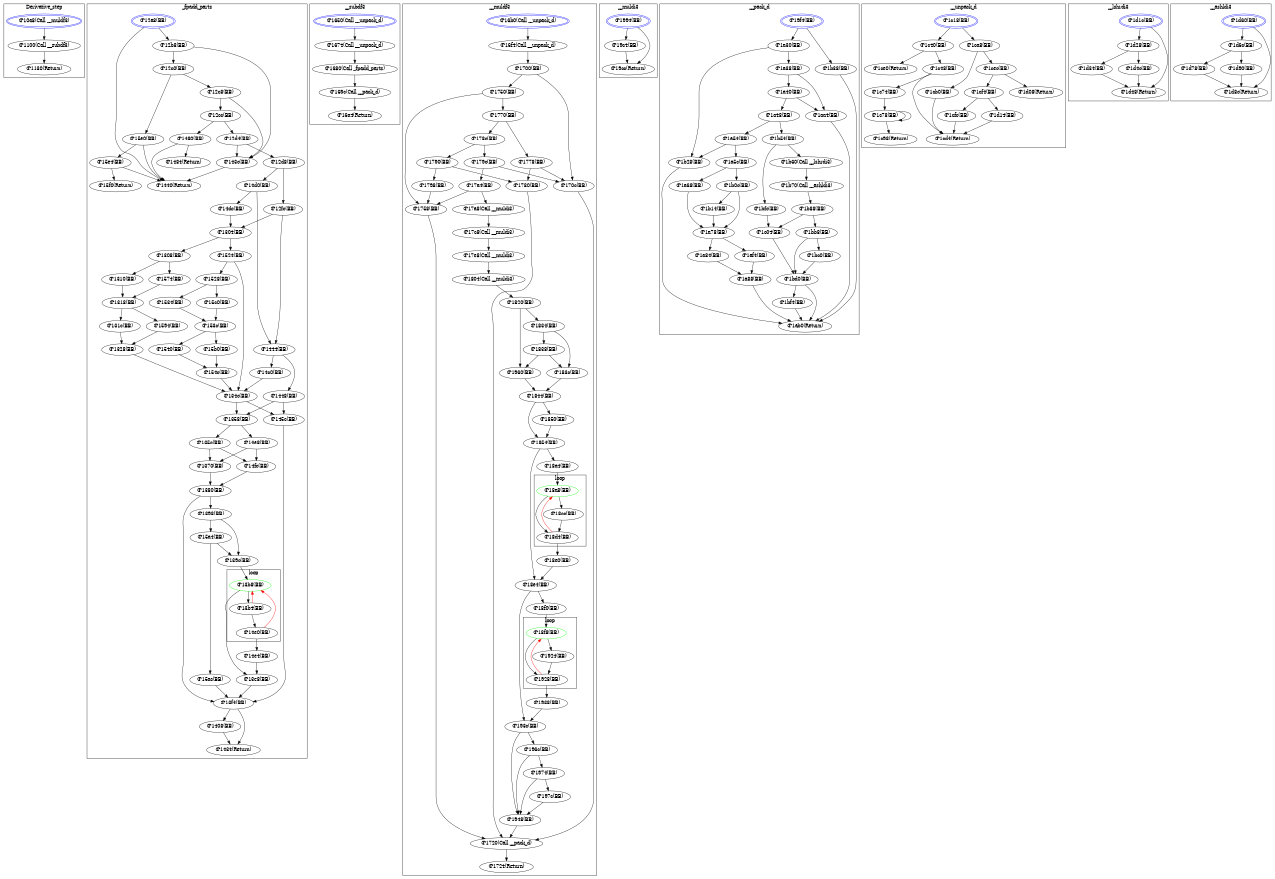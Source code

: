 digraph d {
size="8.5,7";

subgraph cluster_Derivative_step {
	graph [label = "Derivative_step"];
	node_10a8 [peripheries=2]
	node_10a8 [label = "@10a8(Call __muldf3)", color=blue];
	node_1100 [label = "@1100(Call __subdf3)"];
	node_1130 [label = "@1130(Return)"];
}
node_10a8 -> node_1100;
node_1100 -> node_1130;

subgraph cluster__fpadd_parts {
	graph [label = "_fpadd_parts"];
	node_12a8 [peripheries=2]
subgraph cluster_loop_13b8 {
	graph [label = "loop"];
	node_13b8 [color = green]
	node_13b8 [label = "@13b8(BB)"];
	node_13b4 [label = "@13b4(BB)"];
}
subgraph cluster_loop_13b8 {
	graph [label = "loop"];
	node_13b8 [color = green]
	node_13b8 [label = "@13b8(BB)"];
	node_14e0 [label = "@14e0(BB)"];
	node_13b4 [label = "@13b4(BB)"];
}
	node_12a8 [label = "@12a8(BB)", color=blue];
	node_12b8 [label = "@12b8(BB)"];
	node_12c0 [label = "@12c0(BB)"];
	node_12c8 [label = "@12c8(BB)"];
	node_12cc [label = "@12cc(BB)"];
	node_12d4 [label = "@12d4(BB)"];
	node_12d8 [label = "@12d8(BB)"];
	node_12fc [label = "@12fc(BB)"];
	node_1304 [label = "@1304(BB)"];
	node_1308 [label = "@1308(BB)"];
	node_1310 [label = "@1310(BB)"];
	node_1318 [label = "@1318(BB)"];
	node_131c [label = "@131c(BB)"];
	node_1328 [label = "@1328(BB)"];
	node_134c [label = "@134c(BB)"];
	node_1358 [label = "@1358(BB)"];
	node_135c [label = "@135c(BB)"];
	node_1370 [label = "@1370(BB)"];
	node_1380 [label = "@1380(BB)"];
	node_1398 [label = "@1398(BB)"];
	node_139c [label = "@139c(BB)"];
	node_13e8 [label = "@13e8(BB)"];
	node_13f4 [label = "@13f4(BB)"];
	node_1408 [label = "@1408(BB)"];
	node_1434 [label = "@1434(Return)"];
	node_143c [label = "@143c(BB)"];
	node_1440 [label = "@1440(Return)"];
	node_1444 [label = "@1444(BB)"];
	node_1448 [label = "@1448(BB)"];
	node_145c [label = "@145c(BB)"];
	node_1480 [label = "@1480(BB)"];
	node_1484 [label = "@1484(Return)"];
	node_14c0 [label = "@14c0(BB)"];
	node_14d0 [label = "@14d0(BB)"];
	node_14dc [label = "@14dc(BB)"];
	node_14e4 [label = "@14e4(BB)"];
	node_14e8 [label = "@14e8(BB)"];
	node_14fc [label = "@14fc(BB)"];
	node_1524 [label = "@1524(BB)"];
	node_1528 [label = "@1528(BB)"];
	node_1534 [label = "@1534(BB)"];
	node_153c [label = "@153c(BB)"];
	node_1540 [label = "@1540(BB)"];
	node_154c [label = "@154c(BB)"];
	node_1574 [label = "@1574(BB)"];
	node_1594 [label = "@1594(BB)"];
	node_15a4 [label = "@15a4(BB)"];
	node_15ac [label = "@15ac(BB)"];
	node_15b0 [label = "@15b0(BB)"];
	node_15c0 [label = "@15c0(BB)"];
	node_15e0 [label = "@15e0(BB)"];
	node_15e4 [label = "@15e4(BB)"];
	node_15f0 [label = "@15f0(Return)"];
}
node_12a8 -> node_1440;
node_12a8 -> node_12b8;
node_12b8 -> node_143c;
node_12b8 -> node_12c0;
node_12c0 -> node_15e0;
node_12c0 -> node_12c8;
node_12c8 -> node_143c;
node_12c8 -> node_12cc;
node_12cc -> node_1480;
node_12cc -> node_12d4;
node_12d4 -> node_143c;
node_12d4 -> node_12d8;
node_12d8 -> node_14d0;
node_12d8 -> node_12fc;
node_12fc -> node_1444;
node_12fc -> node_1304;
node_1304 -> node_1524;
node_1304 -> node_1308;
node_1308 -> node_1574;
node_1308 -> node_1310;
node_1310 -> node_1318;
node_1318 -> node_1594;
node_1318 -> node_131c;
node_131c -> node_1328;
node_1328 -> node_134c;
node_134c -> node_145c;
node_134c -> node_1358;
node_1358 -> node_14e8;
node_1358 -> node_135c;
node_135c -> node_14fc;
node_135c -> node_1370;
node_1370 -> node_1380;
node_1380 -> node_13f4;
node_1380 -> node_1398;
node_1398 -> node_15a4;
node_1398 -> node_139c;
node_139c -> node_13b8;
node_13b4 -> node_14e0;
node_13b4 -> node_13b8[color=red];
node_13b8 -> node_13b4;
node_13b8 -> node_13e8;
node_13e8 -> node_13f4;
node_13f4 -> node_1434;
node_13f4 -> node_1408;
node_1408 -> node_1434;
node_143c -> node_1440;
node_1444 -> node_14c0;
node_1444 -> node_1448;
node_1448 -> node_1358;
node_1448 -> node_145c;
node_145c -> node_13f4;
node_1480 -> node_1440;
node_1480 -> node_1484;
node_14c0 -> node_134c;
node_14d0 -> node_1444;
node_14d0 -> node_14dc;
node_14dc -> node_1304;
node_14e0 -> node_13b8[color=red];
node_14e0 -> node_14e4;
node_14e4 -> node_13e8;
node_14e8 -> node_1370;
node_14e8 -> node_14fc;
node_14fc -> node_1380;
node_1524 -> node_134c;
node_1524 -> node_1528;
node_1528 -> node_15c0;
node_1528 -> node_1534;
node_1534 -> node_153c;
node_153c -> node_15b0;
node_153c -> node_1540;
node_1540 -> node_154c;
node_154c -> node_134c;
node_1574 -> node_1318;
node_1594 -> node_1328;
node_15a4 -> node_139c;
node_15a4 -> node_15ac;
node_15ac -> node_13f4;
node_15b0 -> node_154c;
node_15c0 -> node_153c;
node_15e0 -> node_1440;
node_15e0 -> node_15e4;
node_15e4 -> node_1440;
node_15e4 -> node_15f0;

subgraph cluster___subdf3 {
	graph [label = "__subdf3"];
	node_1650 [peripheries=2]
	node_1650 [label = "@1650(Call __unpack_d)", color=blue];
	node_1674 [label = "@1674(Call __unpack_d)"];
	node_1680 [label = "@1680(Call _fpadd_parts)"];
	node_169c [label = "@169c(Call __pack_d)"];
	node_16a4 [label = "@16a4(Return)"];
}
node_1650 -> node_1674;
node_1674 -> node_1680;
node_1680 -> node_169c;
node_169c -> node_16a4;

subgraph cluster___muldf3 {
	graph [label = "__muldf3"];
	node_16b0 [peripheries=2]
subgraph cluster_loop_18a8 {
	graph [label = "loop"];
	node_18a8 [color = green]
	node_18a8 [label = "@18a8(BB)"];
	node_18d4 [label = "@18d4(BB)"];
	node_18cc [label = "@18cc(BB)"];
}
subgraph cluster_loop_18f8 {
	graph [label = "loop"];
	node_18f8 [color = green]
	node_18f8 [label = "@18f8(BB)"];
	node_1928 [label = "@1928(BB)"];
	node_1924 [label = "@1924(BB)"];
}
	node_16b0 [label = "@16b0(Call __unpack_d)", color=blue];
	node_16f4 [label = "@16f4(Call __unpack_d)"];
	node_1700 [label = "@1700(BB)"];
	node_170c [label = "@170c(BB)"];
	node_1720 [label = "@1720(Call __pack_d)"];
	node_1724 [label = "@1724(Return)"];
	node_1750 [label = "@1750(BB)"];
	node_1758 [label = "@1758(BB)"];
	node_1770 [label = "@1770(BB)"];
	node_1778 [label = "@1778(BB)"];
	node_1780 [label = "@1780(BB)"];
	node_178c [label = "@178c(BB)"];
	node_1790 [label = "@1790(BB)"];
	node_1798 [label = "@1798(BB)"];
	node_179c [label = "@179c(BB)"];
	node_17a4 [label = "@17a4(BB)"];
	node_17a8 [label = "@17a8(Call __muldi3)"];
	node_17c8 [label = "@17c8(Call __muldi3)"];
	node_17e8 [label = "@17e8(Call __muldi3)"];
	node_1804 [label = "@1804(Call __muldi3)"];
	node_1820 [label = "@1820(BB)"];
	node_1834 [label = "@1834(BB)"];
	node_1838 [label = "@1838(BB)"];
	node_183c [label = "@183c(BB)"];
	node_1844 [label = "@1844(BB)"];
	node_1850 [label = "@1850(BB)"];
	node_1854 [label = "@1854(BB)"];
	node_18a4 [label = "@18a4(BB)"];
	node_18e0 [label = "@18e0(BB)"];
	node_18e4 [label = "@18e4(BB)"];
	node_18f0 [label = "@18f0(BB)"];
	node_1938 [label = "@1938(BB)"];
	node_193c [label = "@193c(BB)"];
	node_1948 [label = "@1948(BB)"];
	node_1960 [label = "@1960(BB)"];
	node_196c [label = "@196c(BB)"];
	node_1974 [label = "@1974(BB)"];
	node_197c [label = "@197c(BB)"];
}
node_16b0 -> node_16f4;
node_16f4 -> node_1700;
node_1700 -> node_1750;
node_1700 -> node_170c;
node_170c -> node_1720;
node_1720 -> node_1724;
node_1750 -> node_1770;
node_1750 -> node_1758;
node_1758 -> node_1720;
node_1770 -> node_178c;
node_1770 -> node_1778;
node_1778 -> node_170c;
node_1778 -> node_1780;
node_1780 -> node_1720;
node_178c -> node_179c;
node_178c -> node_1790;
node_1790 -> node_1780;
node_1790 -> node_1798;
node_1798 -> node_1758;
node_179c -> node_170c;
node_179c -> node_17a4;
node_17a4 -> node_1758;
node_17a4 -> node_17a8;
node_17a8 -> node_17c8;
node_17c8 -> node_17e8;
node_17e8 -> node_1804;
node_1804 -> node_1820;
node_1820 -> node_1960;
node_1820 -> node_1834;
node_1834 -> node_183c;
node_1834 -> node_1838;
node_1838 -> node_1960;
node_1838 -> node_183c;
node_183c -> node_1844;
node_1844 -> node_1854;
node_1844 -> node_1850;
node_1850 -> node_1854;
node_1854 -> node_18e4;
node_1854 -> node_18a4;
node_18a4 -> node_18a8;
node_18a8 -> node_18d4;
node_18a8 -> node_18cc;
node_18cc -> node_18d4;
node_18d4 -> node_18a8[color=red];
node_18d4 -> node_18e0;
node_18e0 -> node_18e4;
node_18e4 -> node_193c;
node_18e4 -> node_18f0;
node_18f0 -> node_18f8;
node_18f8 -> node_1928;
node_18f8 -> node_1924;
node_1924 -> node_1928;
node_1928 -> node_18f8[color=red];
node_1928 -> node_1938;
node_1938 -> node_193c;
node_193c -> node_196c;
node_193c -> node_1948;
node_1948 -> node_1720;
node_1960 -> node_1844;
node_196c -> node_1948;
node_196c -> node_1974;
node_1974 -> node_1948;
node_1974 -> node_197c;
node_197c -> node_1948;

subgraph cluster___muldi3 {
	graph [label = "__muldi3"];
	node_1994 [peripheries=2]
	node_1994 [label = "@1994(BB)", color=blue];
	node_19c4 [label = "@19c4(BB)"];
	node_19cc [label = "@19cc(Return)"];
}
node_1994 -> node_19cc;
node_1994 -> node_19c4;
node_19c4 -> node_19cc;

subgraph cluster___pack_d {
	graph [label = "__pack_d"];
	node_19f4 [peripheries=2]
	node_19f4 [label = "@19f4(BB)", color=blue];
	node_1a30 [label = "@1a30(BB)"];
	node_1a38 [label = "@1a38(BB)"];
	node_1a40 [label = "@1a40(BB)"];
	node_1a48 [label = "@1a48(BB)"];
	node_1a54 [label = "@1a54(BB)"];
	node_1a5c [label = "@1a5c(BB)"];
	node_1a68 [label = "@1a68(BB)"];
	node_1a78 [label = "@1a78(BB)"];
	node_1a84 [label = "@1a84(BB)"];
	node_1a88 [label = "@1a88(BB)"];
	node_1aa4 [label = "@1aa4(BB)"];
	node_1ab0 [label = "@1ab0(Return)"];
	node_1af4 [label = "@1af4(BB)"];
	node_1b0c [label = "@1b0c(BB)"];
	node_1b14 [label = "@1b14(BB)"];
	node_1b28 [label = "@1b28(BB)"];
	node_1b38 [label = "@1b38(BB)"];
	node_1b54 [label = "@1b54(BB)"];
	node_1b60 [label = "@1b60(Call __lshrdi3)"];
	node_1b70 [label = "@1b70(Call __ashldi3)"];
	node_1b88 [label = "@1b88(BB)"];
	node_1bb8 [label = "@1bb8(BB)"];
	node_1bc0 [label = "@1bc0(BB)"];
	node_1bd0 [label = "@1bd0(BB)"];
	node_1bf4 [label = "@1bf4(BB)"];
	node_1bfc [label = "@1bfc(BB)"];
	node_1c04 [label = "@1c04(BB)"];
}
node_19f4 -> node_1b38;
node_19f4 -> node_1a30;
node_1a30 -> node_1b28;
node_1a30 -> node_1a38;
node_1a38 -> node_1aa4;
node_1a38 -> node_1a40;
node_1a40 -> node_1aa4;
node_1a40 -> node_1a48;
node_1a48 -> node_1b54;
node_1a48 -> node_1a54;
node_1a54 -> node_1b28;
node_1a54 -> node_1a5c;
node_1a5c -> node_1b0c;
node_1a5c -> node_1a68;
node_1a68 -> node_1a78;
node_1a78 -> node_1af4;
node_1a78 -> node_1a84;
node_1a84 -> node_1a88;
node_1a88 -> node_1ab0;
node_1aa4 -> node_1ab0;
node_1af4 -> node_1a88;
node_1b0c -> node_1a78;
node_1b0c -> node_1b14;
node_1b14 -> node_1a78;
node_1b28 -> node_1ab0;
node_1b38 -> node_1ab0;
node_1b54 -> node_1bfc;
node_1b54 -> node_1b60;
node_1b60 -> node_1b70;
node_1b70 -> node_1b88;
node_1b88 -> node_1c04;
node_1b88 -> node_1bb8;
node_1bb8 -> node_1bd0;
node_1bb8 -> node_1bc0;
node_1bc0 -> node_1bd0;
node_1bd0 -> node_1ab0;
node_1bd0 -> node_1bf4;
node_1bf4 -> node_1ab0;
node_1bfc -> node_1c04;
node_1c04 -> node_1bd0;

subgraph cluster___unpack_d {
	graph [label = "__unpack_d"];
	node_1c18 [peripheries=2]
	node_1c18 [label = "@1c18(BB)", color=blue];
	node_1c40 [label = "@1c40(BB)"];
	node_1c48 [label = "@1c48(BB)"];
	node_1c74 [label = "@1c74(BB)"];
	node_1c78 [label = "@1c78(BB)"];
	node_1c98 [label = "@1c98(Return)"];
	node_1ca8 [label = "@1ca8(BB)"];
	node_1cb0 [label = "@1cb0(BB)"];
	node_1cd4 [label = "@1cd4(Return)"];
	node_1ce0 [label = "@1ce0(Return)"];
	node_1cec [label = "@1cec(BB)"];
	node_1cf4 [label = "@1cf4(BB)"];
	node_1cfc [label = "@1cfc(BB)"];
	node_1d08 [label = "@1d08(Return)"];
	node_1d14 [label = "@1d14(BB)"];
}
node_1c18 -> node_1ca8;
node_1c18 -> node_1c40;
node_1c40 -> node_1ce0;
node_1c40 -> node_1c48;
node_1c48 -> node_1cd4;
node_1c48 -> node_1c74;
node_1c74 -> node_1c78;
node_1c78 -> node_1c78;
node_1c78 -> node_1c98;
node_1ca8 -> node_1cec;
node_1ca8 -> node_1cb0;
node_1cb0 -> node_1cd4;
node_1cec -> node_1d08;
node_1cec -> node_1cf4;
node_1cf4 -> node_1d14;
node_1cf4 -> node_1cfc;
node_1cfc -> node_1cd4;
node_1d14 -> node_1cd4;

subgraph cluster___lshrdi3 {
	graph [label = "__lshrdi3"];
	node_1d1c [peripheries=2]
	node_1d1c [label = "@1d1c(BB)", color=blue];
	node_1d28 [label = "@1d28(BB)"];
	node_1d34 [label = "@1d34(BB)"];
	node_1d48 [label = "@1d48(Return)"];
	node_1d4c [label = "@1d4c(BB)"];
}
node_1d1c -> node_1d48;
node_1d1c -> node_1d28;
node_1d28 -> node_1d4c;
node_1d28 -> node_1d34;
node_1d34 -> node_1d48;
node_1d4c -> node_1d48;

subgraph cluster___ashldi3 {
	graph [label = "__ashldi3"];
	node_1d60 [peripheries=2]
	node_1d60 [label = "@1d60(BB)", color=blue];
	node_1d6c [label = "@1d6c(BB)"];
	node_1d78 [label = "@1d78(BB)"];
	node_1d8c [label = "@1d8c(Return)"];
	node_1d90 [label = "@1d90(BB)"];
}
node_1d60 -> node_1d8c;
node_1d60 -> node_1d6c;
node_1d6c -> node_1d90;
node_1d6c -> node_1d78;
node_1d78 -> node_1d8c;
node_1d90 -> node_1d8c;

}
